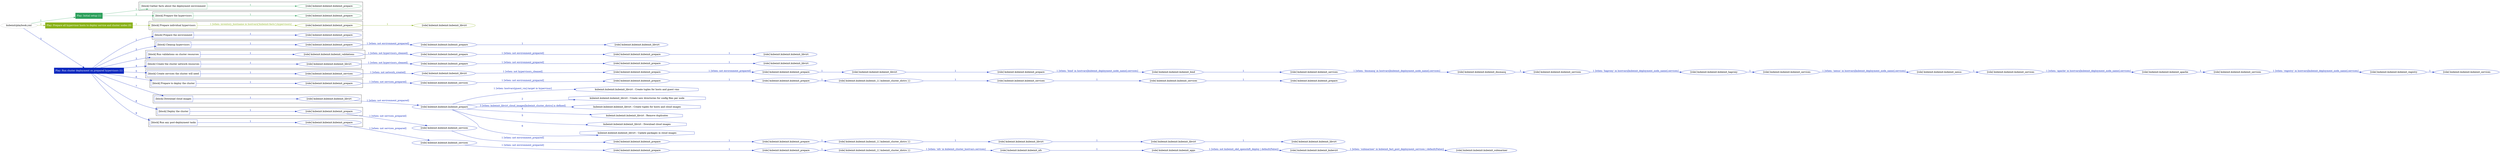 digraph {
	graph [concentrate=true ordering=in rankdir=LR ratio=fill]
	edge [esep=5 sep=10]
	"kubeinit/playbook.yml" [id=root_node style=dotted]
	play_fb11ecbf [label="Play: Initial setup (1)" color="#2ca05b" fontcolor="#ffffff" id=play_fb11ecbf shape=box style=filled tooltip=localhost]
	"kubeinit/playbook.yml" -> play_fb11ecbf [label="1 " color="#2ca05b" fontcolor="#2ca05b" id=edge_5ee3e62b labeltooltip="1 " tooltip="1 "]
	subgraph "kubeinit.kubeinit.kubeinit_prepare" {
		role_2bfde78a [label="[role] kubeinit.kubeinit.kubeinit_prepare" color="#2ca05b" id=role_2bfde78a tooltip="kubeinit.kubeinit.kubeinit_prepare"]
	}
	subgraph "kubeinit.kubeinit.kubeinit_prepare" {
		role_e7d349f6 [label="[role] kubeinit.kubeinit.kubeinit_prepare" color="#2ca05b" id=role_e7d349f6 tooltip="kubeinit.kubeinit.kubeinit_prepare"]
	}
	subgraph "Play: Initial setup (1)" {
		play_fb11ecbf -> block_7eb7661e [label=1 color="#2ca05b" fontcolor="#2ca05b" id=edge_8012eb73 labeltooltip=1 tooltip=1]
		subgraph cluster_block_7eb7661e {
			block_7eb7661e [label="[block] Gather facts about the deployment environment" color="#2ca05b" id=block_7eb7661e labeltooltip="Gather facts about the deployment environment" shape=box tooltip="Gather facts about the deployment environment"]
			block_7eb7661e -> role_2bfde78a [label="1 " color="#2ca05b" fontcolor="#2ca05b" id=edge_6a7872af labeltooltip="1 " tooltip="1 "]
		}
		play_fb11ecbf -> block_9f06185d [label=2 color="#2ca05b" fontcolor="#2ca05b" id=edge_aa2fea3e labeltooltip=2 tooltip=2]
		subgraph cluster_block_9f06185d {
			block_9f06185d [label="[block] Prepare the hypervisors" color="#2ca05b" id=block_9f06185d labeltooltip="Prepare the hypervisors" shape=box tooltip="Prepare the hypervisors"]
			block_9f06185d -> role_e7d349f6 [label="1 " color="#2ca05b" fontcolor="#2ca05b" id=edge_b3db5889 labeltooltip="1 " tooltip="1 "]
		}
	}
	play_99a9112b [label="Play: Prepare all hypervisor hosts to deploy service and cluster nodes (0)" color="#8ab219" fontcolor="#ffffff" id=play_99a9112b shape=box style=filled tooltip="Play: Prepare all hypervisor hosts to deploy service and cluster nodes (0)"]
	"kubeinit/playbook.yml" -> play_99a9112b [label="2 " color="#8ab219" fontcolor="#8ab219" id=edge_80cbc7a3 labeltooltip="2 " tooltip="2 "]
	subgraph "kubeinit.kubeinit.kubeinit_libvirt" {
		role_e830a42b [label="[role] kubeinit.kubeinit.kubeinit_libvirt" color="#8ab219" id=role_e830a42b tooltip="kubeinit.kubeinit.kubeinit_libvirt"]
	}
	subgraph "kubeinit.kubeinit.kubeinit_prepare" {
		role_ff067ab1 [label="[role] kubeinit.kubeinit.kubeinit_prepare" color="#8ab219" id=role_ff067ab1 tooltip="kubeinit.kubeinit.kubeinit_prepare"]
		role_ff067ab1 -> role_e830a42b [label="1 " color="#8ab219" fontcolor="#8ab219" id=edge_4dad8a8d labeltooltip="1 " tooltip="1 "]
	}
	subgraph "Play: Prepare all hypervisor hosts to deploy service and cluster nodes (0)" {
		play_99a9112b -> block_315a86fd [label=1 color="#8ab219" fontcolor="#8ab219" id=edge_bbc6e823 labeltooltip=1 tooltip=1]
		subgraph cluster_block_315a86fd {
			block_315a86fd [label="[block] Prepare individual hypervisors" color="#8ab219" id=block_315a86fd labeltooltip="Prepare individual hypervisors" shape=box tooltip="Prepare individual hypervisors"]
			block_315a86fd -> role_ff067ab1 [label="1 [when: inventory_hostname in hostvars['kubeinit-facts'].hypervisors]" color="#8ab219" fontcolor="#8ab219" id=edge_ff1a6f6b labeltooltip="1 [when: inventory_hostname in hostvars['kubeinit-facts'].hypervisors]" tooltip="1 [when: inventory_hostname in hostvars['kubeinit-facts'].hypervisors]"]
		}
	}
	play_744cd4dc [label="Play: Run cluster deployment on prepared hypervisors (1)" color="#0d29bf" fontcolor="#ffffff" id=play_744cd4dc shape=box style=filled tooltip=localhost]
	"kubeinit/playbook.yml" -> play_744cd4dc [label="3 " color="#0d29bf" fontcolor="#0d29bf" id=edge_23229d5c labeltooltip="3 " tooltip="3 "]
	subgraph "kubeinit.kubeinit.kubeinit_prepare" {
		role_af89d732 [label="[role] kubeinit.kubeinit.kubeinit_prepare" color="#0d29bf" id=role_af89d732 tooltip="kubeinit.kubeinit.kubeinit_prepare"]
	}
	subgraph "kubeinit.kubeinit.kubeinit_libvirt" {
		role_34fce58e [label="[role] kubeinit.kubeinit.kubeinit_libvirt" color="#0d29bf" id=role_34fce58e tooltip="kubeinit.kubeinit.kubeinit_libvirt"]
	}
	subgraph "kubeinit.kubeinit.kubeinit_prepare" {
		role_29d00fcd [label="[role] kubeinit.kubeinit.kubeinit_prepare" color="#0d29bf" id=role_29d00fcd tooltip="kubeinit.kubeinit.kubeinit_prepare"]
		role_29d00fcd -> role_34fce58e [label="1 " color="#0d29bf" fontcolor="#0d29bf" id=edge_b2ce050c labeltooltip="1 " tooltip="1 "]
	}
	subgraph "kubeinit.kubeinit.kubeinit_prepare" {
		role_9c3564f0 [label="[role] kubeinit.kubeinit.kubeinit_prepare" color="#0d29bf" id=role_9c3564f0 tooltip="kubeinit.kubeinit.kubeinit_prepare"]
		role_9c3564f0 -> role_29d00fcd [label="1 [when: not environment_prepared]" color="#0d29bf" fontcolor="#0d29bf" id=edge_5a547b1a labeltooltip="1 [when: not environment_prepared]" tooltip="1 [when: not environment_prepared]"]
	}
	subgraph "kubeinit.kubeinit.kubeinit_libvirt" {
		role_7a72adf7 [label="[role] kubeinit.kubeinit.kubeinit_libvirt" color="#0d29bf" id=role_7a72adf7 tooltip="kubeinit.kubeinit.kubeinit_libvirt"]
	}
	subgraph "kubeinit.kubeinit.kubeinit_prepare" {
		role_7c39d8e5 [label="[role] kubeinit.kubeinit.kubeinit_prepare" color="#0d29bf" id=role_7c39d8e5 tooltip="kubeinit.kubeinit.kubeinit_prepare"]
		role_7c39d8e5 -> role_7a72adf7 [label="1 " color="#0d29bf" fontcolor="#0d29bf" id=edge_8fff47af labeltooltip="1 " tooltip="1 "]
	}
	subgraph "kubeinit.kubeinit.kubeinit_prepare" {
		role_88b20330 [label="[role] kubeinit.kubeinit.kubeinit_prepare" color="#0d29bf" id=role_88b20330 tooltip="kubeinit.kubeinit.kubeinit_prepare"]
		role_88b20330 -> role_7c39d8e5 [label="1 [when: not environment_prepared]" color="#0d29bf" fontcolor="#0d29bf" id=edge_160b4cb7 labeltooltip="1 [when: not environment_prepared]" tooltip="1 [when: not environment_prepared]"]
	}
	subgraph "kubeinit.kubeinit.kubeinit_validations" {
		role_84a6de9e [label="[role] kubeinit.kubeinit.kubeinit_validations" color="#0d29bf" id=role_84a6de9e tooltip="kubeinit.kubeinit.kubeinit_validations"]
		role_84a6de9e -> role_88b20330 [label="1 [when: not hypervisors_cleaned]" color="#0d29bf" fontcolor="#0d29bf" id=edge_bee3d902 labeltooltip="1 [when: not hypervisors_cleaned]" tooltip="1 [when: not hypervisors_cleaned]"]
	}
	subgraph "kubeinit.kubeinit.kubeinit_libvirt" {
		role_7759e0d9 [label="[role] kubeinit.kubeinit.kubeinit_libvirt" color="#0d29bf" id=role_7759e0d9 tooltip="kubeinit.kubeinit.kubeinit_libvirt"]
	}
	subgraph "kubeinit.kubeinit.kubeinit_prepare" {
		role_d71735b3 [label="[role] kubeinit.kubeinit.kubeinit_prepare" color="#0d29bf" id=role_d71735b3 tooltip="kubeinit.kubeinit.kubeinit_prepare"]
		role_d71735b3 -> role_7759e0d9 [label="1 " color="#0d29bf" fontcolor="#0d29bf" id=edge_eaa07f3b labeltooltip="1 " tooltip="1 "]
	}
	subgraph "kubeinit.kubeinit.kubeinit_prepare" {
		role_241e91fa [label="[role] kubeinit.kubeinit.kubeinit_prepare" color="#0d29bf" id=role_241e91fa tooltip="kubeinit.kubeinit.kubeinit_prepare"]
		role_241e91fa -> role_d71735b3 [label="1 [when: not environment_prepared]" color="#0d29bf" fontcolor="#0d29bf" id=edge_89e0abc7 labeltooltip="1 [when: not environment_prepared]" tooltip="1 [when: not environment_prepared]"]
	}
	subgraph "kubeinit.kubeinit.kubeinit_libvirt" {
		role_a9f4b999 [label="[role] kubeinit.kubeinit.kubeinit_libvirt" color="#0d29bf" id=role_a9f4b999 tooltip="kubeinit.kubeinit.kubeinit_libvirt"]
		role_a9f4b999 -> role_241e91fa [label="1 [when: not hypervisors_cleaned]" color="#0d29bf" fontcolor="#0d29bf" id=edge_2c6530e2 labeltooltip="1 [when: not hypervisors_cleaned]" tooltip="1 [when: not hypervisors_cleaned]"]
	}
	subgraph "kubeinit.kubeinit.kubeinit_services" {
		role_f9022927 [label="[role] kubeinit.kubeinit.kubeinit_services" color="#0d29bf" id=role_f9022927 tooltip="kubeinit.kubeinit.kubeinit_services"]
	}
	subgraph "kubeinit.kubeinit.kubeinit_registry" {
		role_5f50df62 [label="[role] kubeinit.kubeinit.kubeinit_registry" color="#0d29bf" id=role_5f50df62 tooltip="kubeinit.kubeinit.kubeinit_registry"]
		role_5f50df62 -> role_f9022927 [label="1 " color="#0d29bf" fontcolor="#0d29bf" id=edge_f92b0731 labeltooltip="1 " tooltip="1 "]
	}
	subgraph "kubeinit.kubeinit.kubeinit_services" {
		role_97820cbe [label="[role] kubeinit.kubeinit.kubeinit_services" color="#0d29bf" id=role_97820cbe tooltip="kubeinit.kubeinit.kubeinit_services"]
		role_97820cbe -> role_5f50df62 [label="1 [when: 'registry' in hostvars[kubeinit_deployment_node_name].services]" color="#0d29bf" fontcolor="#0d29bf" id=edge_427586d1 labeltooltip="1 [when: 'registry' in hostvars[kubeinit_deployment_node_name].services]" tooltip="1 [when: 'registry' in hostvars[kubeinit_deployment_node_name].services]"]
	}
	subgraph "kubeinit.kubeinit.kubeinit_apache" {
		role_3ce9cc4b [label="[role] kubeinit.kubeinit.kubeinit_apache" color="#0d29bf" id=role_3ce9cc4b tooltip="kubeinit.kubeinit.kubeinit_apache"]
		role_3ce9cc4b -> role_97820cbe [label="1 " color="#0d29bf" fontcolor="#0d29bf" id=edge_a0b50cbe labeltooltip="1 " tooltip="1 "]
	}
	subgraph "kubeinit.kubeinit.kubeinit_services" {
		role_8c9318c9 [label="[role] kubeinit.kubeinit.kubeinit_services" color="#0d29bf" id=role_8c9318c9 tooltip="kubeinit.kubeinit.kubeinit_services"]
		role_8c9318c9 -> role_3ce9cc4b [label="1 [when: 'apache' in hostvars[kubeinit_deployment_node_name].services]" color="#0d29bf" fontcolor="#0d29bf" id=edge_072e04ea labeltooltip="1 [when: 'apache' in hostvars[kubeinit_deployment_node_name].services]" tooltip="1 [when: 'apache' in hostvars[kubeinit_deployment_node_name].services]"]
	}
	subgraph "kubeinit.kubeinit.kubeinit_nexus" {
		role_49302307 [label="[role] kubeinit.kubeinit.kubeinit_nexus" color="#0d29bf" id=role_49302307 tooltip="kubeinit.kubeinit.kubeinit_nexus"]
		role_49302307 -> role_8c9318c9 [label="1 " color="#0d29bf" fontcolor="#0d29bf" id=edge_83499e68 labeltooltip="1 " tooltip="1 "]
	}
	subgraph "kubeinit.kubeinit.kubeinit_services" {
		role_c20ebce9 [label="[role] kubeinit.kubeinit.kubeinit_services" color="#0d29bf" id=role_c20ebce9 tooltip="kubeinit.kubeinit.kubeinit_services"]
		role_c20ebce9 -> role_49302307 [label="1 [when: 'nexus' in hostvars[kubeinit_deployment_node_name].services]" color="#0d29bf" fontcolor="#0d29bf" id=edge_1232d1f5 labeltooltip="1 [when: 'nexus' in hostvars[kubeinit_deployment_node_name].services]" tooltip="1 [when: 'nexus' in hostvars[kubeinit_deployment_node_name].services]"]
	}
	subgraph "kubeinit.kubeinit.kubeinit_haproxy" {
		role_456fb8c1 [label="[role] kubeinit.kubeinit.kubeinit_haproxy" color="#0d29bf" id=role_456fb8c1 tooltip="kubeinit.kubeinit.kubeinit_haproxy"]
		role_456fb8c1 -> role_c20ebce9 [label="1 " color="#0d29bf" fontcolor="#0d29bf" id=edge_8e2ad322 labeltooltip="1 " tooltip="1 "]
	}
	subgraph "kubeinit.kubeinit.kubeinit_services" {
		role_99e3516c [label="[role] kubeinit.kubeinit.kubeinit_services" color="#0d29bf" id=role_99e3516c tooltip="kubeinit.kubeinit.kubeinit_services"]
		role_99e3516c -> role_456fb8c1 [label="1 [when: 'haproxy' in hostvars[kubeinit_deployment_node_name].services]" color="#0d29bf" fontcolor="#0d29bf" id=edge_56620bcf labeltooltip="1 [when: 'haproxy' in hostvars[kubeinit_deployment_node_name].services]" tooltip="1 [when: 'haproxy' in hostvars[kubeinit_deployment_node_name].services]"]
	}
	subgraph "kubeinit.kubeinit.kubeinit_dnsmasq" {
		role_079d10fd [label="[role] kubeinit.kubeinit.kubeinit_dnsmasq" color="#0d29bf" id=role_079d10fd tooltip="kubeinit.kubeinit.kubeinit_dnsmasq"]
		role_079d10fd -> role_99e3516c [label="1 " color="#0d29bf" fontcolor="#0d29bf" id=edge_4e4e422e labeltooltip="1 " tooltip="1 "]
	}
	subgraph "kubeinit.kubeinit.kubeinit_services" {
		role_88bb4fcb [label="[role] kubeinit.kubeinit.kubeinit_services" color="#0d29bf" id=role_88bb4fcb tooltip="kubeinit.kubeinit.kubeinit_services"]
		role_88bb4fcb -> role_079d10fd [label="1 [when: 'dnsmasq' in hostvars[kubeinit_deployment_node_name].services]" color="#0d29bf" fontcolor="#0d29bf" id=edge_459881ad labeltooltip="1 [when: 'dnsmasq' in hostvars[kubeinit_deployment_node_name].services]" tooltip="1 [when: 'dnsmasq' in hostvars[kubeinit_deployment_node_name].services]"]
	}
	subgraph "kubeinit.kubeinit.kubeinit_bind" {
		role_f9d4995a [label="[role] kubeinit.kubeinit.kubeinit_bind" color="#0d29bf" id=role_f9d4995a tooltip="kubeinit.kubeinit.kubeinit_bind"]
		role_f9d4995a -> role_88bb4fcb [label="1 " color="#0d29bf" fontcolor="#0d29bf" id=edge_06578262 labeltooltip="1 " tooltip="1 "]
	}
	subgraph "kubeinit.kubeinit.kubeinit_prepare" {
		role_92f6796f [label="[role] kubeinit.kubeinit.kubeinit_prepare" color="#0d29bf" id=role_92f6796f tooltip="kubeinit.kubeinit.kubeinit_prepare"]
		role_92f6796f -> role_f9d4995a [label="1 [when: 'bind' in hostvars[kubeinit_deployment_node_name].services]" color="#0d29bf" fontcolor="#0d29bf" id=edge_820729e0 labeltooltip="1 [when: 'bind' in hostvars[kubeinit_deployment_node_name].services]" tooltip="1 [when: 'bind' in hostvars[kubeinit_deployment_node_name].services]"]
	}
	subgraph "kubeinit.kubeinit.kubeinit_libvirt" {
		role_c959ecb8 [label="[role] kubeinit.kubeinit.kubeinit_libvirt" color="#0d29bf" id=role_c959ecb8 tooltip="kubeinit.kubeinit.kubeinit_libvirt"]
		role_c959ecb8 -> role_92f6796f [label="1 " color="#0d29bf" fontcolor="#0d29bf" id=edge_8b527c86 labeltooltip="1 " tooltip="1 "]
	}
	subgraph "kubeinit.kubeinit.kubeinit_prepare" {
		role_ce492fa6 [label="[role] kubeinit.kubeinit.kubeinit_prepare" color="#0d29bf" id=role_ce492fa6 tooltip="kubeinit.kubeinit.kubeinit_prepare"]
		role_ce492fa6 -> role_c959ecb8 [label="1 " color="#0d29bf" fontcolor="#0d29bf" id=edge_6ccb0126 labeltooltip="1 " tooltip="1 "]
	}
	subgraph "kubeinit.kubeinit.kubeinit_prepare" {
		role_a090cf69 [label="[role] kubeinit.kubeinit.kubeinit_prepare" color="#0d29bf" id=role_a090cf69 tooltip="kubeinit.kubeinit.kubeinit_prepare"]
		role_a090cf69 -> role_ce492fa6 [label="1 [when: not environment_prepared]" color="#0d29bf" fontcolor="#0d29bf" id=edge_6521831a labeltooltip="1 [when: not environment_prepared]" tooltip="1 [when: not environment_prepared]"]
	}
	subgraph "kubeinit.kubeinit.kubeinit_libvirt" {
		role_6349d08c [label="[role] kubeinit.kubeinit.kubeinit_libvirt" color="#0d29bf" id=role_6349d08c tooltip="kubeinit.kubeinit.kubeinit_libvirt"]
		role_6349d08c -> role_a090cf69 [label="1 [when: not hypervisors_cleaned]" color="#0d29bf" fontcolor="#0d29bf" id=edge_84c1a334 labeltooltip="1 [when: not hypervisors_cleaned]" tooltip="1 [when: not hypervisors_cleaned]"]
	}
	subgraph "kubeinit.kubeinit.kubeinit_services" {
		role_e15a1219 [label="[role] kubeinit.kubeinit.kubeinit_services" color="#0d29bf" id=role_e15a1219 tooltip="kubeinit.kubeinit.kubeinit_services"]
		role_e15a1219 -> role_6349d08c [label="1 [when: not network_created]" color="#0d29bf" fontcolor="#0d29bf" id=edge_936dc4d4 labeltooltip="1 [when: not network_created]" tooltip="1 [when: not network_created]"]
	}
	subgraph "kubeinit.kubeinit.kubeinit_prepare" {
		role_4fe73faf [label="[role] kubeinit.kubeinit.kubeinit_prepare" color="#0d29bf" id=role_4fe73faf tooltip="kubeinit.kubeinit.kubeinit_prepare"]
	}
	subgraph "kubeinit.kubeinit.kubeinit_services" {
		role_c94b80c7 [label="[role] kubeinit.kubeinit.kubeinit_services" color="#0d29bf" id=role_c94b80c7 tooltip="kubeinit.kubeinit.kubeinit_services"]
		role_c94b80c7 -> role_4fe73faf [label="1 " color="#0d29bf" fontcolor="#0d29bf" id=edge_6ff524d1 labeltooltip="1 " tooltip="1 "]
	}
	subgraph "kubeinit.kubeinit.kubeinit_services" {
		role_5a6e90f9 [label="[role] kubeinit.kubeinit.kubeinit_services" color="#0d29bf" id=role_5a6e90f9 tooltip="kubeinit.kubeinit.kubeinit_services"]
		role_5a6e90f9 -> role_c94b80c7 [label="1 " color="#0d29bf" fontcolor="#0d29bf" id=edge_0690ff6c labeltooltip="1 " tooltip="1 "]
	}
	subgraph "kubeinit.kubeinit.kubeinit_{{ kubeinit_cluster_distro }}" {
		role_c516f149 [label="[role] kubeinit.kubeinit.kubeinit_{{ kubeinit_cluster_distro }}" color="#0d29bf" id=role_c516f149 tooltip="kubeinit.kubeinit.kubeinit_{{ kubeinit_cluster_distro }}"]
		role_c516f149 -> role_5a6e90f9 [label="1 " color="#0d29bf" fontcolor="#0d29bf" id=edge_d49fb58a labeltooltip="1 " tooltip="1 "]
	}
	subgraph "kubeinit.kubeinit.kubeinit_prepare" {
		role_04a3f6ec [label="[role] kubeinit.kubeinit.kubeinit_prepare" color="#0d29bf" id=role_04a3f6ec tooltip="kubeinit.kubeinit.kubeinit_prepare"]
		role_04a3f6ec -> role_c516f149 [label="1 " color="#0d29bf" fontcolor="#0d29bf" id=edge_e366fb2b labeltooltip="1 " tooltip="1 "]
	}
	subgraph "kubeinit.kubeinit.kubeinit_prepare" {
		role_417de1e6 [label="[role] kubeinit.kubeinit.kubeinit_prepare" color="#0d29bf" id=role_417de1e6 tooltip="kubeinit.kubeinit.kubeinit_prepare"]
		role_417de1e6 -> role_04a3f6ec [label="1 " color="#0d29bf" fontcolor="#0d29bf" id=edge_ff993dc4 labeltooltip="1 " tooltip="1 "]
	}
	subgraph "kubeinit.kubeinit.kubeinit_services" {
		role_6a47226a [label="[role] kubeinit.kubeinit.kubeinit_services" color="#0d29bf" id=role_6a47226a tooltip="kubeinit.kubeinit.kubeinit_services"]
		role_6a47226a -> role_417de1e6 [label="1 [when: not environment_prepared]" color="#0d29bf" fontcolor="#0d29bf" id=edge_deea2742 labeltooltip="1 [when: not environment_prepared]" tooltip="1 [when: not environment_prepared]"]
	}
	subgraph "kubeinit.kubeinit.kubeinit_prepare" {
		role_af28a0af [label="[role] kubeinit.kubeinit.kubeinit_prepare" color="#0d29bf" id=role_af28a0af tooltip="kubeinit.kubeinit.kubeinit_prepare"]
		role_af28a0af -> role_6a47226a [label="1 [when: not services_prepared]" color="#0d29bf" fontcolor="#0d29bf" id=edge_46c03817 labeltooltip="1 [when: not services_prepared]" tooltip="1 [when: not services_prepared]"]
	}
	subgraph "kubeinit.kubeinit.kubeinit_prepare" {
		role_0774b883 [label="[role] kubeinit.kubeinit.kubeinit_prepare" color="#0d29bf" id=role_0774b883 tooltip="kubeinit.kubeinit.kubeinit_prepare"]
		task_9a1d2da8 [label="kubeinit.kubeinit.kubeinit_libvirt : Create tuples for hosts and guest vms" color="#0d29bf" id=task_9a1d2da8 shape=octagon tooltip="kubeinit.kubeinit.kubeinit_libvirt : Create tuples for hosts and guest vms"]
		role_0774b883 -> task_9a1d2da8 [label="1 [when: hostvars[guest_vm].target in hypervisor]" color="#0d29bf" fontcolor="#0d29bf" id=edge_2817957f labeltooltip="1 [when: hostvars[guest_vm].target in hypervisor]" tooltip="1 [when: hostvars[guest_vm].target in hypervisor]"]
		task_9c6ff80a [label="kubeinit.kubeinit.kubeinit_libvirt : Create new directories for config files per node" color="#0d29bf" id=task_9c6ff80a shape=octagon tooltip="kubeinit.kubeinit.kubeinit_libvirt : Create new directories for config files per node"]
		role_0774b883 -> task_9c6ff80a [label="2 " color="#0d29bf" fontcolor="#0d29bf" id=edge_2fd5f793 labeltooltip="2 " tooltip="2 "]
		task_4e6a5b93 [label="kubeinit.kubeinit.kubeinit_libvirt : Create tuples for hosts and cloud images" color="#0d29bf" id=task_4e6a5b93 shape=octagon tooltip="kubeinit.kubeinit.kubeinit_libvirt : Create tuples for hosts and cloud images"]
		role_0774b883 -> task_4e6a5b93 [label="3 [when: kubeinit_libvirt_cloud_images[kubeinit_cluster_distro] is defined]" color="#0d29bf" fontcolor="#0d29bf" id=edge_1b7b79f0 labeltooltip="3 [when: kubeinit_libvirt_cloud_images[kubeinit_cluster_distro] is defined]" tooltip="3 [when: kubeinit_libvirt_cloud_images[kubeinit_cluster_distro] is defined]"]
		task_a8e18b85 [label="kubeinit.kubeinit.kubeinit_libvirt : Remove duplicates" color="#0d29bf" id=task_a8e18b85 shape=octagon tooltip="kubeinit.kubeinit.kubeinit_libvirt : Remove duplicates"]
		role_0774b883 -> task_a8e18b85 [label="4 " color="#0d29bf" fontcolor="#0d29bf" id=edge_9d44f142 labeltooltip="4 " tooltip="4 "]
		task_48c38408 [label="kubeinit.kubeinit.kubeinit_libvirt : Download cloud images" color="#0d29bf" id=task_48c38408 shape=octagon tooltip="kubeinit.kubeinit.kubeinit_libvirt : Download cloud images"]
		role_0774b883 -> task_48c38408 [label="5 " color="#0d29bf" fontcolor="#0d29bf" id=edge_dfb76ba9 labeltooltip="5 " tooltip="5 "]
		task_f369b8a8 [label="kubeinit.kubeinit.kubeinit_libvirt : Update packages in cloud images" color="#0d29bf" id=task_f369b8a8 shape=octagon tooltip="kubeinit.kubeinit.kubeinit_libvirt : Update packages in cloud images"]
		role_0774b883 -> task_f369b8a8 [label="6 " color="#0d29bf" fontcolor="#0d29bf" id=edge_edb9b37b labeltooltip="6 " tooltip="6 "]
	}
	subgraph "kubeinit.kubeinit.kubeinit_libvirt" {
		role_e8678425 [label="[role] kubeinit.kubeinit.kubeinit_libvirt" color="#0d29bf" id=role_e8678425 tooltip="kubeinit.kubeinit.kubeinit_libvirt"]
		role_e8678425 -> role_0774b883 [label="1 [when: not environment_prepared]" color="#0d29bf" fontcolor="#0d29bf" id=edge_39db0e2e labeltooltip="1 [when: not environment_prepared]" tooltip="1 [when: not environment_prepared]"]
	}
	subgraph "kubeinit.kubeinit.kubeinit_libvirt" {
		role_fc045068 [label="[role] kubeinit.kubeinit.kubeinit_libvirt" color="#0d29bf" id=role_fc045068 tooltip="kubeinit.kubeinit.kubeinit_libvirt"]
	}
	subgraph "kubeinit.kubeinit.kubeinit_libvirt" {
		role_292dd9be [label="[role] kubeinit.kubeinit.kubeinit_libvirt" color="#0d29bf" id=role_292dd9be tooltip="kubeinit.kubeinit.kubeinit_libvirt"]
		role_292dd9be -> role_fc045068 [label="1 " color="#0d29bf" fontcolor="#0d29bf" id=edge_298ed8c3 labeltooltip="1 " tooltip="1 "]
	}
	subgraph "kubeinit.kubeinit.kubeinit_libvirt" {
		role_c8e7d8f7 [label="[role] kubeinit.kubeinit.kubeinit_libvirt" color="#0d29bf" id=role_c8e7d8f7 tooltip="kubeinit.kubeinit.kubeinit_libvirt"]
		role_c8e7d8f7 -> role_292dd9be [label="1 " color="#0d29bf" fontcolor="#0d29bf" id=edge_9d40b429 labeltooltip="1 " tooltip="1 "]
	}
	subgraph "kubeinit.kubeinit.kubeinit_{{ kubeinit_cluster_distro }}" {
		role_0db126bd [label="[role] kubeinit.kubeinit.kubeinit_{{ kubeinit_cluster_distro }}" color="#0d29bf" id=role_0db126bd tooltip="kubeinit.kubeinit.kubeinit_{{ kubeinit_cluster_distro }}"]
		role_0db126bd -> role_c8e7d8f7 [label="1 " color="#0d29bf" fontcolor="#0d29bf" id=edge_dd3d0362 labeltooltip="1 " tooltip="1 "]
	}
	subgraph "kubeinit.kubeinit.kubeinit_prepare" {
		role_e7096a14 [label="[role] kubeinit.kubeinit.kubeinit_prepare" color="#0d29bf" id=role_e7096a14 tooltip="kubeinit.kubeinit.kubeinit_prepare"]
		role_e7096a14 -> role_0db126bd [label="1 " color="#0d29bf" fontcolor="#0d29bf" id=edge_d395ca4f labeltooltip="1 " tooltip="1 "]
	}
	subgraph "kubeinit.kubeinit.kubeinit_prepare" {
		role_d547d882 [label="[role] kubeinit.kubeinit.kubeinit_prepare" color="#0d29bf" id=role_d547d882 tooltip="kubeinit.kubeinit.kubeinit_prepare"]
		role_d547d882 -> role_e7096a14 [label="1 " color="#0d29bf" fontcolor="#0d29bf" id=edge_42f2bf20 labeltooltip="1 " tooltip="1 "]
	}
	subgraph "kubeinit.kubeinit.kubeinit_services" {
		role_01d18b4a [label="[role] kubeinit.kubeinit.kubeinit_services" color="#0d29bf" id=role_01d18b4a tooltip="kubeinit.kubeinit.kubeinit_services"]
		role_01d18b4a -> role_d547d882 [label="1 [when: not environment_prepared]" color="#0d29bf" fontcolor="#0d29bf" id=edge_d0380f8a labeltooltip="1 [when: not environment_prepared]" tooltip="1 [when: not environment_prepared]"]
	}
	subgraph "kubeinit.kubeinit.kubeinit_prepare" {
		role_b0f0a70e [label="[role] kubeinit.kubeinit.kubeinit_prepare" color="#0d29bf" id=role_b0f0a70e tooltip="kubeinit.kubeinit.kubeinit_prepare"]
		role_b0f0a70e -> role_01d18b4a [label="1 [when: not services_prepared]" color="#0d29bf" fontcolor="#0d29bf" id=edge_98e92427 labeltooltip="1 [when: not services_prepared]" tooltip="1 [when: not services_prepared]"]
	}
	subgraph "kubeinit.kubeinit.kubeinit_submariner" {
		role_f5f082d4 [label="[role] kubeinit.kubeinit.kubeinit_submariner" color="#0d29bf" id=role_f5f082d4 tooltip="kubeinit.kubeinit.kubeinit_submariner"]
	}
	subgraph "kubeinit.kubeinit.kubeinit_kubevirt" {
		role_329a6cb1 [label="[role] kubeinit.kubeinit.kubeinit_kubevirt" color="#0d29bf" id=role_329a6cb1 tooltip="kubeinit.kubeinit.kubeinit_kubevirt"]
		role_329a6cb1 -> role_f5f082d4 [label="1 [when: 'submariner' in kubeinit_fact_post_deployment_services | default(False)]" color="#0d29bf" fontcolor="#0d29bf" id=edge_158594eb labeltooltip="1 [when: 'submariner' in kubeinit_fact_post_deployment_services | default(False)]" tooltip="1 [when: 'submariner' in kubeinit_fact_post_deployment_services | default(False)]"]
	}
	subgraph "kubeinit.kubeinit.kubeinit_apps" {
		role_6e17fda3 [label="[role] kubeinit.kubeinit.kubeinit_apps" color="#0d29bf" id=role_6e17fda3 tooltip="kubeinit.kubeinit.kubeinit_apps"]
		role_6e17fda3 -> role_329a6cb1 [label="1 [when: not kubeinit_okd_openshift_deploy | default(False)]" color="#0d29bf" fontcolor="#0d29bf" id=edge_6688df8a labeltooltip="1 [when: not kubeinit_okd_openshift_deploy | default(False)]" tooltip="1 [when: not kubeinit_okd_openshift_deploy | default(False)]"]
	}
	subgraph "kubeinit.kubeinit.kubeinit_nfs" {
		role_32b7f922 [label="[role] kubeinit.kubeinit.kubeinit_nfs" color="#0d29bf" id=role_32b7f922 tooltip="kubeinit.kubeinit.kubeinit_nfs"]
		role_32b7f922 -> role_6e17fda3 [label="1 " color="#0d29bf" fontcolor="#0d29bf" id=edge_879414b4 labeltooltip="1 " tooltip="1 "]
	}
	subgraph "kubeinit.kubeinit.kubeinit_{{ kubeinit_cluster_distro }}" {
		role_31c9156d [label="[role] kubeinit.kubeinit.kubeinit_{{ kubeinit_cluster_distro }}" color="#0d29bf" id=role_31c9156d tooltip="kubeinit.kubeinit.kubeinit_{{ kubeinit_cluster_distro }}"]
		role_31c9156d -> role_32b7f922 [label="1 [when: 'nfs' in kubeinit_cluster_hostvars.services]" color="#0d29bf" fontcolor="#0d29bf" id=edge_ed6c4e6e labeltooltip="1 [when: 'nfs' in kubeinit_cluster_hostvars.services]" tooltip="1 [when: 'nfs' in kubeinit_cluster_hostvars.services]"]
	}
	subgraph "kubeinit.kubeinit.kubeinit_prepare" {
		role_deec561c [label="[role] kubeinit.kubeinit.kubeinit_prepare" color="#0d29bf" id=role_deec561c tooltip="kubeinit.kubeinit.kubeinit_prepare"]
		role_deec561c -> role_31c9156d [label="1 " color="#0d29bf" fontcolor="#0d29bf" id=edge_fd75265f labeltooltip="1 " tooltip="1 "]
	}
	subgraph "kubeinit.kubeinit.kubeinit_prepare" {
		role_0c28b58b [label="[role] kubeinit.kubeinit.kubeinit_prepare" color="#0d29bf" id=role_0c28b58b tooltip="kubeinit.kubeinit.kubeinit_prepare"]
		role_0c28b58b -> role_deec561c [label="1 " color="#0d29bf" fontcolor="#0d29bf" id=edge_cc4f55f2 labeltooltip="1 " tooltip="1 "]
	}
	subgraph "kubeinit.kubeinit.kubeinit_services" {
		role_9efb3996 [label="[role] kubeinit.kubeinit.kubeinit_services" color="#0d29bf" id=role_9efb3996 tooltip="kubeinit.kubeinit.kubeinit_services"]
		role_9efb3996 -> role_0c28b58b [label="1 [when: not environment_prepared]" color="#0d29bf" fontcolor="#0d29bf" id=edge_447ed575 labeltooltip="1 [when: not environment_prepared]" tooltip="1 [when: not environment_prepared]"]
	}
	subgraph "kubeinit.kubeinit.kubeinit_prepare" {
		role_dbf055e2 [label="[role] kubeinit.kubeinit.kubeinit_prepare" color="#0d29bf" id=role_dbf055e2 tooltip="kubeinit.kubeinit.kubeinit_prepare"]
		role_dbf055e2 -> role_9efb3996 [label="1 [when: not services_prepared]" color="#0d29bf" fontcolor="#0d29bf" id=edge_9ab62511 labeltooltip="1 [when: not services_prepared]" tooltip="1 [when: not services_prepared]"]
	}
	subgraph "Play: Run cluster deployment on prepared hypervisors (1)" {
		play_744cd4dc -> block_0d8cc78e [label=1 color="#0d29bf" fontcolor="#0d29bf" id=edge_c56ec36a labeltooltip=1 tooltip=1]
		subgraph cluster_block_0d8cc78e {
			block_0d8cc78e [label="[block] Prepare the environment" color="#0d29bf" id=block_0d8cc78e labeltooltip="Prepare the environment" shape=box tooltip="Prepare the environment"]
			block_0d8cc78e -> role_af89d732 [label="1 " color="#0d29bf" fontcolor="#0d29bf" id=edge_c03bc34d labeltooltip="1 " tooltip="1 "]
		}
		play_744cd4dc -> block_c4691d34 [label=2 color="#0d29bf" fontcolor="#0d29bf" id=edge_d814f4e3 labeltooltip=2 tooltip=2]
		subgraph cluster_block_c4691d34 {
			block_c4691d34 [label="[block] Cleanup hypervisors" color="#0d29bf" id=block_c4691d34 labeltooltip="Cleanup hypervisors" shape=box tooltip="Cleanup hypervisors"]
			block_c4691d34 -> role_9c3564f0 [label="1 " color="#0d29bf" fontcolor="#0d29bf" id=edge_42831aa0 labeltooltip="1 " tooltip="1 "]
		}
		play_744cd4dc -> block_e7baa239 [label=3 color="#0d29bf" fontcolor="#0d29bf" id=edge_6df52456 labeltooltip=3 tooltip=3]
		subgraph cluster_block_e7baa239 {
			block_e7baa239 [label="[block] Run validations on cluster resources" color="#0d29bf" id=block_e7baa239 labeltooltip="Run validations on cluster resources" shape=box tooltip="Run validations on cluster resources"]
			block_e7baa239 -> role_84a6de9e [label="1 " color="#0d29bf" fontcolor="#0d29bf" id=edge_535df3ee labeltooltip="1 " tooltip="1 "]
		}
		play_744cd4dc -> block_7f1e6b5d [label=4 color="#0d29bf" fontcolor="#0d29bf" id=edge_5248f285 labeltooltip=4 tooltip=4]
		subgraph cluster_block_7f1e6b5d {
			block_7f1e6b5d [label="[block] Create the cluster network resources" color="#0d29bf" id=block_7f1e6b5d labeltooltip="Create the cluster network resources" shape=box tooltip="Create the cluster network resources"]
			block_7f1e6b5d -> role_a9f4b999 [label="1 " color="#0d29bf" fontcolor="#0d29bf" id=edge_fb8cac3a labeltooltip="1 " tooltip="1 "]
		}
		play_744cd4dc -> block_3c8c9ad9 [label=5 color="#0d29bf" fontcolor="#0d29bf" id=edge_e42327af labeltooltip=5 tooltip=5]
		subgraph cluster_block_3c8c9ad9 {
			block_3c8c9ad9 [label="[block] Create services the cluster will need" color="#0d29bf" id=block_3c8c9ad9 labeltooltip="Create services the cluster will need" shape=box tooltip="Create services the cluster will need"]
			block_3c8c9ad9 -> role_e15a1219 [label="1 " color="#0d29bf" fontcolor="#0d29bf" id=edge_142800d1 labeltooltip="1 " tooltip="1 "]
		}
		play_744cd4dc -> block_afd5ea47 [label=6 color="#0d29bf" fontcolor="#0d29bf" id=edge_2275f843 labeltooltip=6 tooltip=6]
		subgraph cluster_block_afd5ea47 {
			block_afd5ea47 [label="[block] Prepare to deploy the cluster" color="#0d29bf" id=block_afd5ea47 labeltooltip="Prepare to deploy the cluster" shape=box tooltip="Prepare to deploy the cluster"]
			block_afd5ea47 -> role_af28a0af [label="1 " color="#0d29bf" fontcolor="#0d29bf" id=edge_48f4d671 labeltooltip="1 " tooltip="1 "]
		}
		play_744cd4dc -> block_01c24c0c [label=7 color="#0d29bf" fontcolor="#0d29bf" id=edge_2b0112dc labeltooltip=7 tooltip=7]
		subgraph cluster_block_01c24c0c {
			block_01c24c0c [label="[block] Download cloud images" color="#0d29bf" id=block_01c24c0c labeltooltip="Download cloud images" shape=box tooltip="Download cloud images"]
			block_01c24c0c -> role_e8678425 [label="1 " color="#0d29bf" fontcolor="#0d29bf" id=edge_53931965 labeltooltip="1 " tooltip="1 "]
		}
		play_744cd4dc -> block_4fa615e3 [label=8 color="#0d29bf" fontcolor="#0d29bf" id=edge_2c50d664 labeltooltip=8 tooltip=8]
		subgraph cluster_block_4fa615e3 {
			block_4fa615e3 [label="[block] Deploy the cluster" color="#0d29bf" id=block_4fa615e3 labeltooltip="Deploy the cluster" shape=box tooltip="Deploy the cluster"]
			block_4fa615e3 -> role_b0f0a70e [label="1 " color="#0d29bf" fontcolor="#0d29bf" id=edge_7a6d4b20 labeltooltip="1 " tooltip="1 "]
		}
		play_744cd4dc -> block_e2db6f54 [label=9 color="#0d29bf" fontcolor="#0d29bf" id=edge_f5b8748f labeltooltip=9 tooltip=9]
		subgraph cluster_block_e2db6f54 {
			block_e2db6f54 [label="[block] Run any post-deployment tasks" color="#0d29bf" id=block_e2db6f54 labeltooltip="Run any post-deployment tasks" shape=box tooltip="Run any post-deployment tasks"]
			block_e2db6f54 -> role_dbf055e2 [label="1 " color="#0d29bf" fontcolor="#0d29bf" id=edge_f4128d4a labeltooltip="1 " tooltip="1 "]
		}
	}
}
